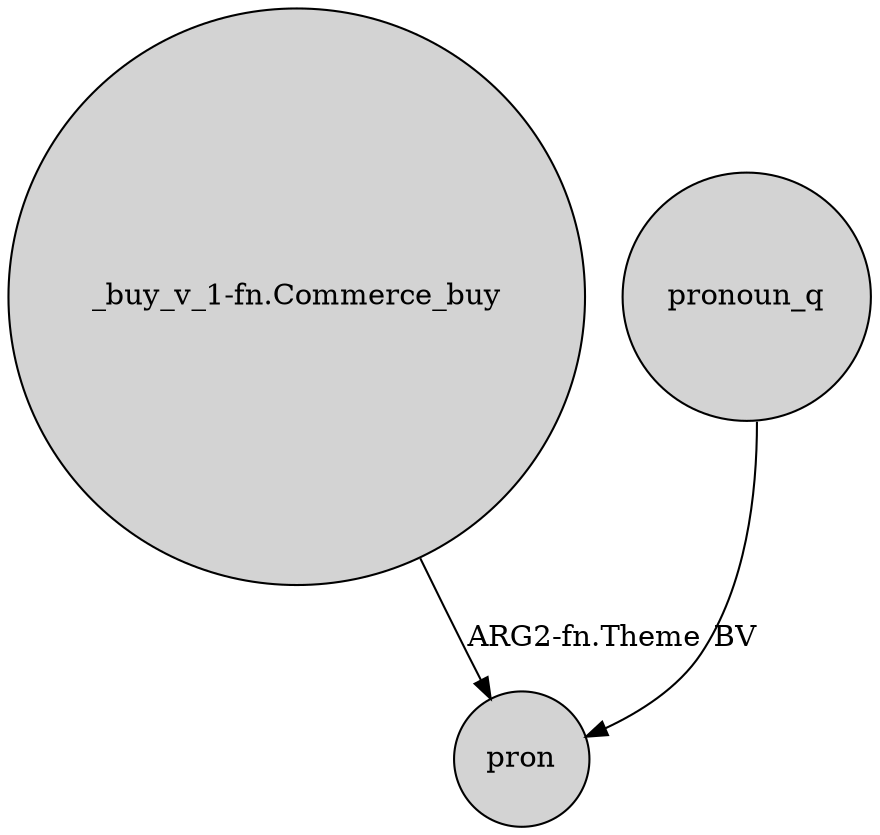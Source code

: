 digraph {
	node [shape=circle style=filled]
	"_buy_v_1-fn.Commerce_buy" -> pron [label="ARG2-fn.Theme"]
	pronoun_q -> pron [label=BV]
}
